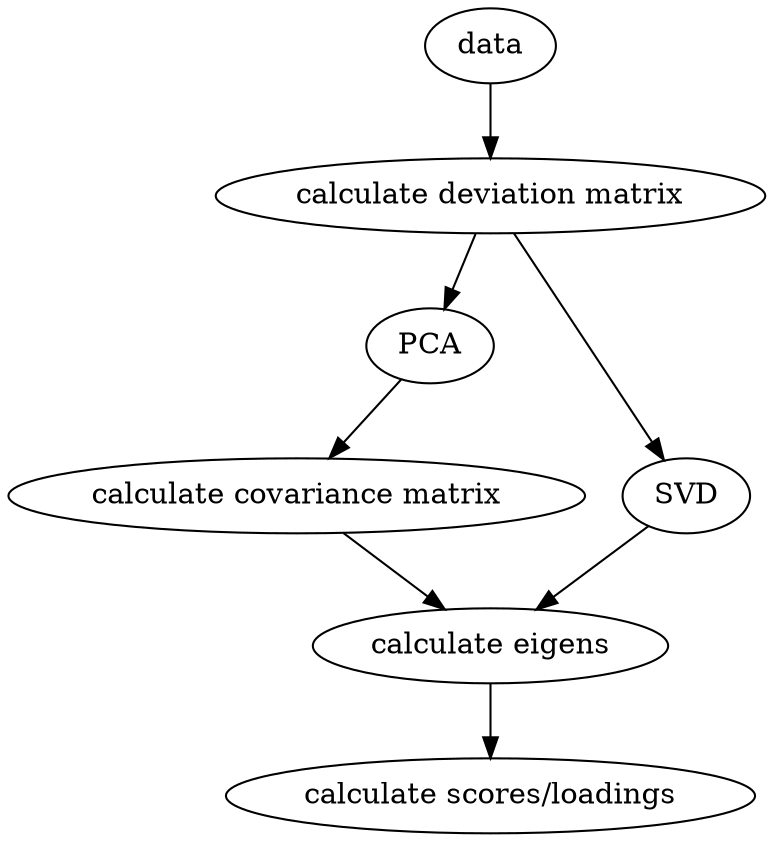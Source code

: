 digraph G {
  "data" -> "calculate deviation matrix"
  "calculate deviation matrix" -> "PCA"
  "calculate deviation matrix" -> "SVD"
  "PCA" -> "calculate covariance matrix"
  "calculate covariance matrix" -> "calculate eigens"
  "SVD" -> "calculate eigens"
  "calculate eigens" -> "calculate scores/loadings"
}
